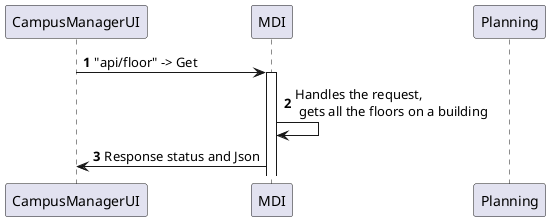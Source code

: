 @startuml
'https://plantuml.com/sequence-diagram

autonumber

CampusManagerUI -> MDI: "api/floor" -> Get
activate MDI
MDI -> MDI: Handles the request,\n gets all the floors on a building
CampusManagerUI <- MDI: Response status and Json
participant  Planning




@enduml

